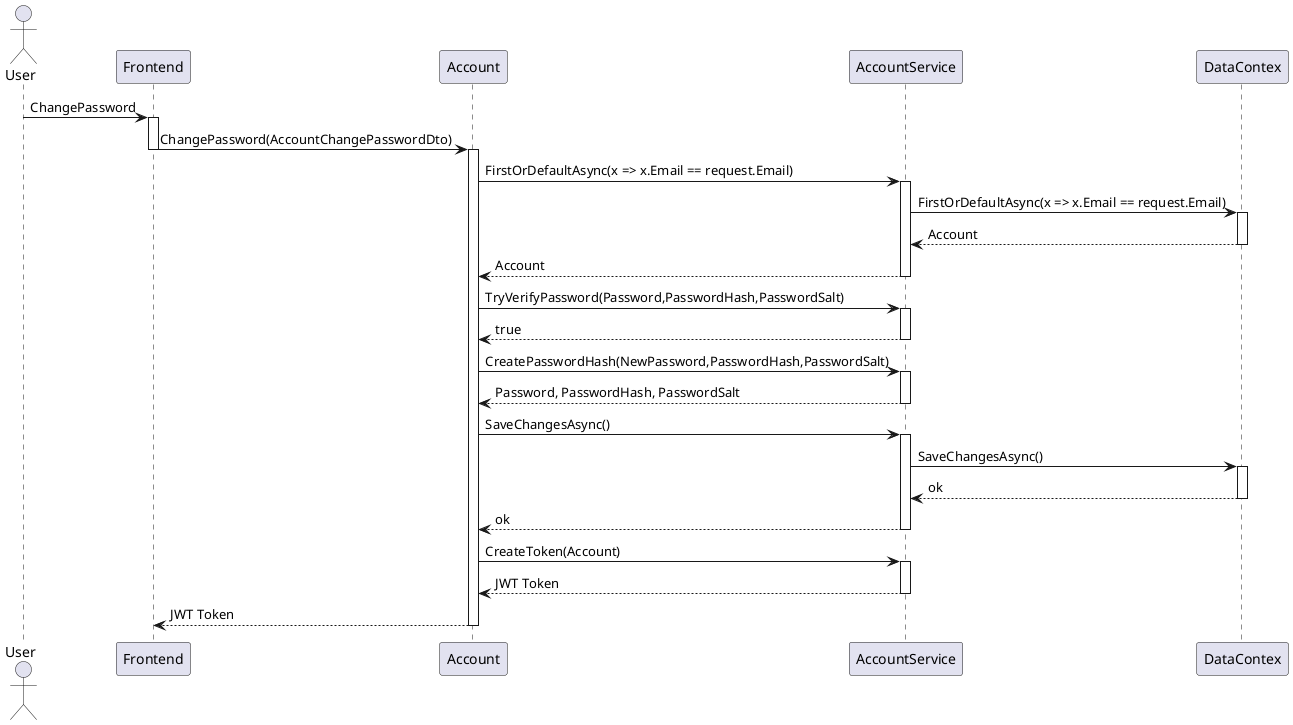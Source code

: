 @startuml AccountChangePassword

Actor "User" as U
participant "Frontend" as F
participant "Account" as A
participant "AccountService" as S
participant "DataContex" as D



U -> F : ChangePassword
activate F 
F -> A : ChangePassword(AccountChangePasswordDto)
deactivate F 
activate A
A -> S : FirstOrDefaultAsync(x => x.Email == request.Email)
activate S
S -> D : FirstOrDefaultAsync(x => x.Email == request.Email)
activate D
D --> S : Account
deactivate D
S --> A : Account
deactivate S
A -> S : TryVerifyPassword(Password,PasswordHash,PasswordSalt)
activate S
S --> A : true 
deactivate S
A -> S : CreatePasswordHash(NewPassword,PasswordHash,PasswordSalt)
activate S
S --> A : Password, PasswordHash, PasswordSalt
deactivate S 
A -> S : SaveChangesAsync()
activate S
S -> D : SaveChangesAsync()
activate D
D --> S : ok 
deactivate D
S --> A : ok
deactivate S
A -> S : CreateToken(Account)
activate S
S --> A : JWT Token
deactivate S
A --> F : JWT Token
deactivate A


@enduml